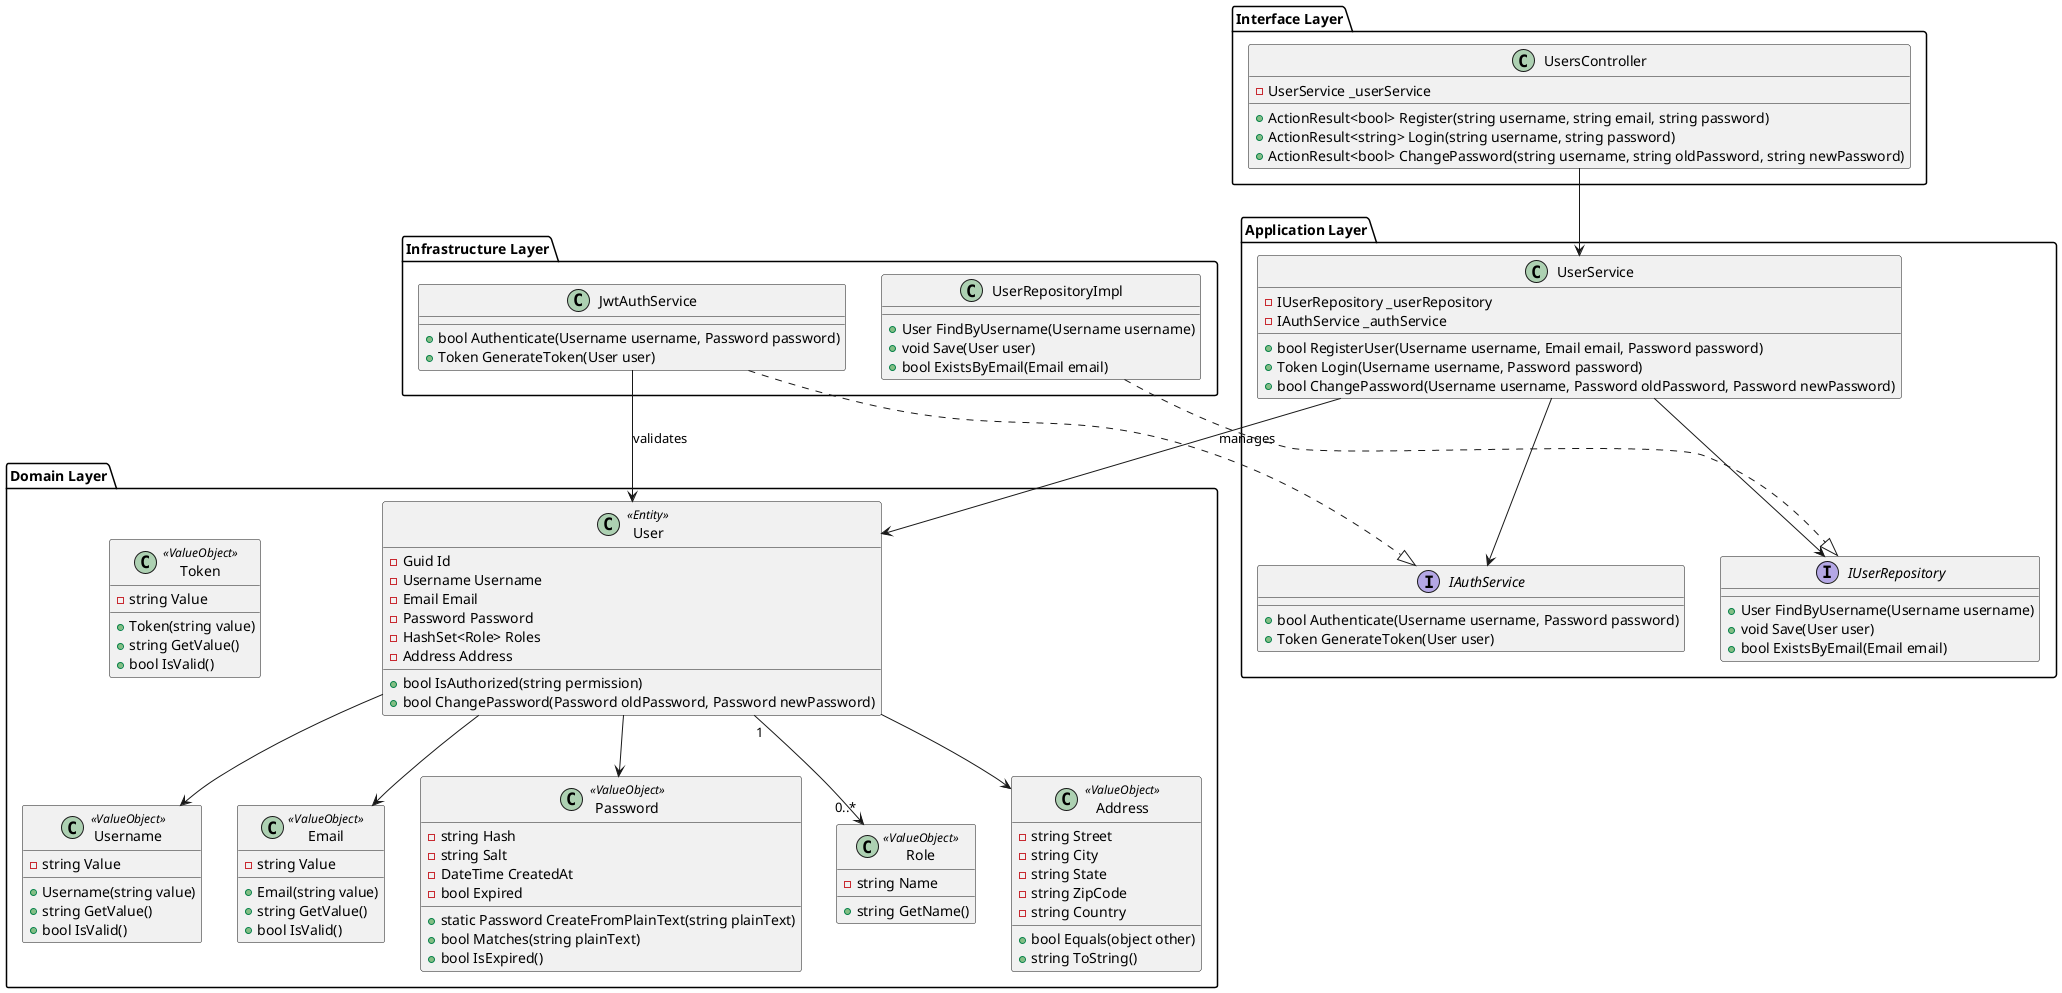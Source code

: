 @startuml
' =============================
' DOMAIN LAYER
' =============================
package "Domain Layer" {
  class User <<Entity>> {
    - Guid Id
    - Username Username
    - Email Email
    - Password Password
    - HashSet<Role> Roles
    - Address Address
    + bool IsAuthorized(string permission)
    + bool ChangePassword(Password oldPassword, Password newPassword)
  }

  class Username <<ValueObject>> {
    - string Value
    + Username(string value)
    + string GetValue()
    + bool IsValid()
  }

  class Email <<ValueObject>> {
    - string Value
    + Email(string value)
    + string GetValue()
    + bool IsValid()
  }

  class Password <<ValueObject>> {
    - string Hash
    - string Salt
    - DateTime CreatedAt
    - bool Expired
    + static Password CreateFromPlainText(string plainText)
    + bool Matches(string plainText)
    + bool IsExpired()
  }

  class Role <<ValueObject>> {
    - string Name
    + string GetName()
  }

  class Address <<ValueObject>> {
    - string Street
    - string City
    - string State
    - string ZipCode
    - string Country
    + bool Equals(object other)
    + string ToString()
  }

  class Token <<ValueObject>> {
    - string Value
    + Token(string value)
    + string GetValue()
    + bool IsValid()
  }

  User --> Username
  User --> Email
  User --> Password
  User "1" --> "0..*" Role
  User --> Address
}

' =============================
' APPLICATION LAYER
' =============================
package "Application Layer" {
  interface IUserRepository {
    + User FindByUsername(Username username)
    + void Save(User user)
    + bool ExistsByEmail(Email email)
  }

  interface IAuthService {
    + bool Authenticate(Username username, Password password)
    + Token GenerateToken(User user)
  }

  class UserService {
    - IUserRepository _userRepository
    - IAuthService _authService
    + bool RegisterUser(Username username, Email email, Password password)
    + Token Login(Username username, Password password)
    + bool ChangePassword(Username username, Password oldPassword, Password newPassword)
  }

  UserService --> IUserRepository
  UserService --> IAuthService
  UserService --> User : «manages»
}

' =============================
' INFRASTRUCTURE LAYER
' =============================
package "Infrastructure Layer" {
  class UserRepositoryImpl {
    + User FindByUsername(Username username)
    + void Save(User user)
    + bool ExistsByEmail(Email email)
  }

  class JwtAuthService {
    + bool Authenticate(Username username, Password password)
    + Token GenerateToken(User user)
  }

  UserRepositoryImpl ..|> IUserRepository
  JwtAuthService ..|> IAuthService
  JwtAuthService --> User : «validates»
}

' =============================
' INTERFACE/PRESENTATION LAYER
' =============================
package "Interface Layer" {
  class UsersController {
    - UserService _userService
    + ActionResult<bool> Register(string username, string email, string password)
    + ActionResult<string> Login(string username, string password)
    + ActionResult<bool> ChangePassword(string username, string oldPassword, string newPassword)
  }

  UsersController --> UserService
}
@enduml